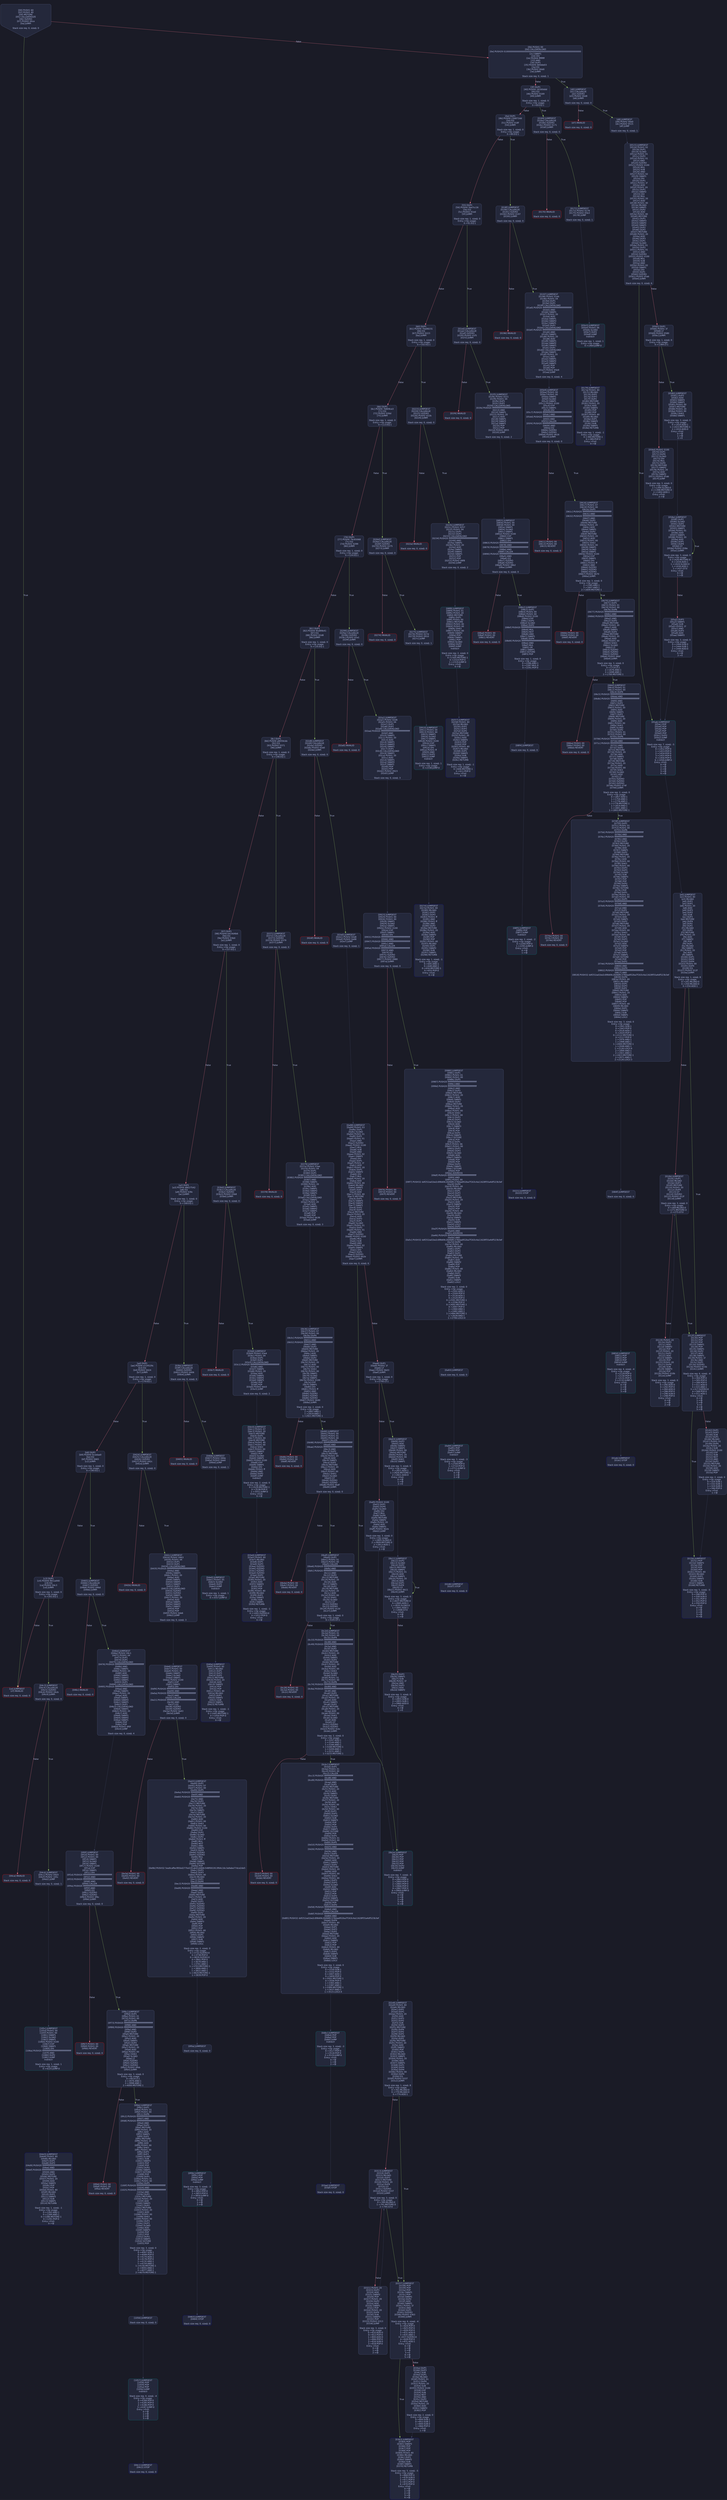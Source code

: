 digraph G {
    node [shape=box, style="filled, rounded", color="#565f89", fontcolor="#c0caf5", fontname="Helvetica", fillcolor="#24283b"];
    edge [color="#414868", fontcolor="#c0caf5", fontname="Helvetica"];
    bgcolor="#1a1b26";
    0 [ label = "[00] PUSH1 60
[02] PUSH1 40
[04] MSTORE
[05] CALLDATASIZE
[06] ISZERO
[07] PUSH2 00ce
[0a] JUMPI

Stack size req: 0, sizeΔ: 0
" shape = invhouse]
    1 [ label = "[0b] PUSH1 00
[0d] CALLDATALOAD
[0e] PUSH29 0100000000000000000000000000000000000000000000000000000000
[2c] SWAP1
[2d] DIV
[2e] PUSH4 ffffffff
[33] AND
[34] DUP1
[35] PUSH4 06fdde03
[3a] EQ
[3b] PUSH2 00d0
[3e] JUMPI

Stack size req: 0, sizeΔ: 1
"]
    2 [ label = "[3f] DUP1
[40] PUSH4 18160ddd
[45] EQ
[46] PUSH2 0169
[49] JUMPI

Stack size req: 1, sizeΔ: 0
Entry->Op usage:
	0->69:EQ:1
"]
    3 [ label = "[4a] DUP1
[4b] PUSH4 23b872dd
[50] EQ
[51] PUSH2 018f
[54] JUMPI

Stack size req: 1, sizeΔ: 0
Entry->Op usage:
	0->80:EQ:1
"]
    4 [ label = "[55] DUP1
[56] PUSH4 5be7cc16
[5b] EQ
[5c] PUSH2 01ed
[5f] JUMPI

Stack size req: 1, sizeΔ: 0
Entry->Op usage:
	0->91:EQ:1
"]
    5 [ label = "[60] DUP1
[61] PUSH4 70a08231
[66] EQ
[67] PUSH2 0223
[6a] JUMPI

Stack size req: 1, sizeΔ: 0
Entry->Op usage:
	0->102:EQ:1
"]
    6 [ label = "[6b] DUP1
[6c] PUSH4 76809ce3
[71] EQ
[72] PUSH2 026d
[75] JUMPI

Stack size req: 1, sizeΔ: 0
Entry->Op usage:
	0->113:EQ:1
"]
    7 [ label = "[76] DUP1
[77] PUSH4 79c65068
[7c] EQ
[7d] PUSH2 0299
[80] JUMPI

Stack size req: 1, sizeΔ: 0
Entry->Op usage:
	0->124:EQ:1
"]
    8 [ label = "[81] DUP1
[82] PUSH4 95d89b41
[87] EQ
[88] PUSH2 02d8
[8b] JUMPI

Stack size req: 1, sizeΔ: 0
Entry->Op usage:
	0->135:EQ:1
"]
    9 [ label = "[8c] DUP1
[8d] PUSH4 a9059cbb
[92] EQ
[93] PUSH2 0371
[96] JUMPI

Stack size req: 1, sizeΔ: 0
Entry->Op usage:
	0->146:EQ:1
"]
    10 [ label = "[97] DUP1
[98] PUSH4 b414d4b6
[9d] EQ
[9e] PUSH2 03b0
[a1] JUMPI

Stack size req: 1, sizeΔ: 0
Entry->Op usage:
	0->157:EQ:1
"]
    11 [ label = "[a2] DUP1
[a3] PUSH4 d8627542
[a8] EQ
[a9] PUSH2 03fe
[ac] JUMPI

Stack size req: 1, sizeΔ: 0
Entry->Op usage:
	0->168:EQ:1
"]
    12 [ label = "[ad] DUP1
[ae] PUSH4 e724529c
[b3] EQ
[b4] PUSH2 0424
[b7] JUMPI

Stack size req: 1, sizeΔ: 0
Entry->Op usage:
	0->179:EQ:1
"]
    13 [ label = "[b8] DUP1
[b9] PUSH4 f2cedaa0
[be] EQ
[bf] PUSH2 0465
[c2] JUMPI

Stack size req: 1, sizeΔ: 0
Entry->Op usage:
	0->190:EQ:1
"]
    14 [ label = "[c3] DUP1
[c4] PUSH4 f851a440
[c9] EQ
[ca] PUSH2 04c3
[cd] JUMPI

Stack size req: 1, sizeΔ: 0
Entry->Op usage:
	0->201:EQ:1
"]
    15 [ label = "[ce] JUMPDEST
[cf] INVALID

Stack size req: 0, sizeΔ: 0
" color = "red"]
    16 [ label = "[d0] JUMPDEST
[d1] CALLVALUE
[d2] ISZERO
[d3] PUSH2 00d8
[d6] JUMPI

Stack size req: 0, sizeΔ: 0
"]
    17 [ label = "[d7] INVALID

Stack size req: 0, sizeΔ: 0
" color = "red"]
    18 [ label = "[d8] JUMPDEST
[d9] PUSH2 00e0
[dc] PUSH2 0515
[df] JUMP

Stack size req: 0, sizeΔ: 1
"]
    19 [ label = "[e0] JUMPDEST
[e1] PUSH1 40
[e3] MLOAD
[e4] DUP1
[e5] DUP1
[e6] PUSH1 20
[e8] ADD
[e9] DUP3
[ea] DUP2
[eb] SUB
[ec] DUP3
[ed] MSTORE
[ee] DUP4
[ef] DUP2
[f0] DUP2
[f1] MLOAD
[f2] DUP2
[f3] MSTORE
[f4] PUSH1 20
[f6] ADD
[f7] SWAP2
[f8] POP
[f9] DUP1
[fa] MLOAD
[fb] SWAP1
[fc] PUSH1 20
[fe] ADD
[ff] SWAP1
[0100] DUP1
[0101] DUP4
[0102] DUP4
[0103] PUSH1 00
[0105] DUP4
[0106] EQ
[0107] PUSH2 012f
[010a] JUMPI

Stack size req: 1, sizeΔ: 8
Entry->Op usage:
	0->241:MLOAD:0
	0->250:MLOAD:0
	0->254:ADD:1
"]
    20 [ label = "[010b] JUMPDEST
[010c] DUP1
[010d] MLOAD
[010e] DUP3
[010f] MSTORE
[0110] PUSH1 20
[0112] DUP4
[0113] GT
[0114] ISZERO
[0115] PUSH2 012f
[0118] JUMPI

Stack size req: 3, sizeΔ: 0
Entry->Op usage:
	0->269:MLOAD:0
	1->271:MSTORE:0
	2->275:GT:0
"]
    21 [ label = "[0119] PUSH1 20
[011b] DUP3
[011c] ADD
[011d] SWAP2
[011e] POP
[011f] PUSH1 20
[0121] DUP2
[0122] ADD
[0123] SWAP1
[0124] POP
[0125] PUSH1 20
[0127] DUP4
[0128] SUB
[0129] SWAP3
[012a] POP
[012b] PUSH2 010b
[012e] JUMP

Stack size req: 3, sizeΔ: 0
Entry->Op usage:
	0->290:ADD:0
	0->292:POP:0
	1->284:ADD:0
	1->286:POP:0
	2->296:SUB:0
	2->298:POP:0
Entry->Exit:
	0->😵
	1->😵
	2->😵
"]
    22 [ label = "[012f] JUMPDEST
[0130] POP
[0131] POP
[0132] POP
[0133] SWAP1
[0134] POP
[0135] SWAP1
[0136] DUP2
[0137] ADD
[0138] SWAP1
[0139] PUSH1 1f
[013b] AND
[013c] DUP1
[013d] ISZERO
[013e] PUSH2 015b
[0141] JUMPI

Stack size req: 6, sizeΔ: -4
Entry->Op usage:
	0->304:POP:0
	1->305:POP:0
	2->306:POP:0
	3->311:ADD:0
	3->315:AND:1
	3->317:ISZERO:0
	4->308:POP:0
	5->311:ADD:1
Entry->Exit:
	0->😵
	1->😵
	2->😵
	3->0
	4->😵
	5->😵
"]
    23 [ label = "[0142] DUP1
[0143] DUP3
[0144] SUB
[0145] DUP1
[0146] MLOAD
[0147] PUSH1 01
[0149] DUP4
[014a] PUSH1 20
[014c] SUB
[014d] PUSH2 0100
[0150] EXP
[0151] SUB
[0152] NOT
[0153] AND
[0154] DUP2
[0155] MSTORE
[0156] PUSH1 20
[0158] ADD
[0159] SWAP2
[015a] POP

Stack size req: 2, sizeΔ: 0
Entry->Op usage:
	0->324:SUB:1
	0->332:SUB:1
	1->324:SUB:0
	1->346:POP:0
Entry->Exit:
	1->😵
"]
    24 [ label = "[015b] JUMPDEST
[015c] POP
[015d] SWAP3
[015e] POP
[015f] POP
[0160] POP
[0161] PUSH1 40
[0163] MLOAD
[0164] DUP1
[0165] SWAP2
[0166] SUB
[0167] SWAP1
[0168] RETURN

Stack size req: 5, sizeΔ: -5
Entry->Op usage:
	0->348:POP:0
	1->358:SUB:0
	2->351:POP:0
	3->352:POP:0
	4->350:POP:0
Entry->Exit:
	0->😵
	1->😵
	2->😵
	3->😵
	4->😵
" color = "darkblue"]
    25 [ label = "[0169] JUMPDEST
[016a] CALLVALUE
[016b] ISZERO
[016c] PUSH2 0171
[016f] JUMPI

Stack size req: 0, sizeΔ: 0
"]
    26 [ label = "[0170] INVALID

Stack size req: 0, sizeΔ: 0
" color = "red"]
    27 [ label = "[0171] JUMPDEST
[0172] PUSH2 0179
[0175] PUSH2 05b3
[0178] JUMP

Stack size req: 0, sizeΔ: 1
"]
    28 [ label = "[0179] JUMPDEST
[017a] PUSH1 40
[017c] MLOAD
[017d] DUP1
[017e] DUP3
[017f] DUP2
[0180] MSTORE
[0181] PUSH1 20
[0183] ADD
[0184] SWAP2
[0185] POP
[0186] POP
[0187] PUSH1 40
[0189] MLOAD
[018a] DUP1
[018b] SWAP2
[018c] SUB
[018d] SWAP1
[018e] RETURN

Stack size req: 1, sizeΔ: -1
Entry->Op usage:
	0->384:MSTORE:1
	0->389:POP:0
Entry->Exit:
	0->😵
" color = "darkblue"]
    29 [ label = "[018f] JUMPDEST
[0190] CALLVALUE
[0191] ISZERO
[0192] PUSH2 0197
[0195] JUMPI

Stack size req: 0, sizeΔ: 0
"]
    30 [ label = "[0196] INVALID

Stack size req: 0, sizeΔ: 0
" color = "red"]
    31 [ label = "[0197] JUMPDEST
[0198] PUSH2 01eb
[019b] PUSH1 04
[019d] DUP1
[019e] DUP1
[019f] CALLDATALOAD
[01a0] PUSH20 ffffffffffffffffffffffffffffffffffffffff
[01b5] AND
[01b6] SWAP1
[01b7] PUSH1 20
[01b9] ADD
[01ba] SWAP1
[01bb] SWAP2
[01bc] SWAP1
[01bd] DUP1
[01be] CALLDATALOAD
[01bf] PUSH20 ffffffffffffffffffffffffffffffffffffffff
[01d4] AND
[01d5] SWAP1
[01d6] PUSH1 20
[01d8] ADD
[01d9] SWAP1
[01da] SWAP2
[01db] SWAP1
[01dc] DUP1
[01dd] CALLDATALOAD
[01de] SWAP1
[01df] PUSH1 20
[01e1] ADD
[01e2] SWAP1
[01e3] SWAP2
[01e4] SWAP1
[01e5] POP
[01e6] POP
[01e7] PUSH2 05b9
[01ea] JUMP

Stack size req: 0, sizeΔ: 4
"]
    32 [ label = "[01eb] JUMPDEST
[01ec] STOP

Stack size req: 0, sizeΔ: 0
" color = "darkblue"]
    33 [ label = "[01ed] JUMPDEST
[01ee] CALLVALUE
[01ef] ISZERO
[01f0] PUSH2 01f5
[01f3] JUMPI

Stack size req: 0, sizeΔ: 0
"]
    34 [ label = "[01f4] INVALID

Stack size req: 0, sizeΔ: 0
" color = "red"]
    35 [ label = "[01f5] JUMPDEST
[01f6] PUSH2 0221
[01f9] PUSH1 04
[01fb] DUP1
[01fc] DUP1
[01fd] CALLDATALOAD
[01fe] PUSH20 ffffffffffffffffffffffffffffffffffffffff
[0213] AND
[0214] SWAP1
[0215] PUSH1 20
[0217] ADD
[0218] SWAP1
[0219] SWAP2
[021a] SWAP1
[021b] POP
[021c] POP
[021d] PUSH2 0855
[0220] JUMP

Stack size req: 0, sizeΔ: 2
"]
    36 [ label = "[0221] JUMPDEST
[0222] STOP

Stack size req: 0, sizeΔ: 0
" color = "darkblue"]
    37 [ label = "[0223] JUMPDEST
[0224] CALLVALUE
[0225] ISZERO
[0226] PUSH2 022b
[0229] JUMPI

Stack size req: 0, sizeΔ: 0
"]
    38 [ label = "[022a] INVALID

Stack size req: 0, sizeΔ: 0
" color = "red"]
    39 [ label = "[022b] JUMPDEST
[022c] PUSH2 0257
[022f] PUSH1 04
[0231] DUP1
[0232] DUP1
[0233] CALLDATALOAD
[0234] PUSH20 ffffffffffffffffffffffffffffffffffffffff
[0249] AND
[024a] SWAP1
[024b] PUSH1 20
[024d] ADD
[024e] SWAP1
[024f] SWAP2
[0250] SWAP1
[0251] POP
[0252] POP
[0253] PUSH2 08f8
[0256] JUMP

Stack size req: 0, sizeΔ: 2
"]
    40 [ label = "[0257] JUMPDEST
[0258] PUSH1 40
[025a] MLOAD
[025b] DUP1
[025c] DUP3
[025d] DUP2
[025e] MSTORE
[025f] PUSH1 20
[0261] ADD
[0262] SWAP2
[0263] POP
[0264] POP
[0265] PUSH1 40
[0267] MLOAD
[0268] DUP1
[0269] SWAP2
[026a] SUB
[026b] SWAP1
[026c] RETURN

Stack size req: 1, sizeΔ: -1
Entry->Op usage:
	0->606:MSTORE:1
	0->611:POP:0
Entry->Exit:
	0->😵
" color = "darkblue"]
    41 [ label = "[026d] JUMPDEST
[026e] CALLVALUE
[026f] ISZERO
[0270] PUSH2 0275
[0273] JUMPI

Stack size req: 0, sizeΔ: 0
"]
    42 [ label = "[0274] INVALID

Stack size req: 0, sizeΔ: 0
" color = "red"]
    43 [ label = "[0275] JUMPDEST
[0276] PUSH2 027d
[0279] PUSH2 0910
[027c] JUMP

Stack size req: 0, sizeΔ: 1
"]
    44 [ label = "[027d] JUMPDEST
[027e] PUSH1 40
[0280] MLOAD
[0281] DUP1
[0282] DUP3
[0283] PUSH1 ff
[0285] AND
[0286] PUSH1 ff
[0288] AND
[0289] DUP2
[028a] MSTORE
[028b] PUSH1 20
[028d] ADD
[028e] SWAP2
[028f] POP
[0290] POP
[0291] PUSH1 40
[0293] MLOAD
[0294] DUP1
[0295] SWAP2
[0296] SUB
[0297] SWAP1
[0298] RETURN

Stack size req: 1, sizeΔ: -1
Entry->Op usage:
	0->645:AND:1
	0->648:AND:1
	0->650:MSTORE:1
	0->655:POP:0
Entry->Exit:
	0->😵
" color = "darkblue"]
    45 [ label = "[0299] JUMPDEST
[029a] CALLVALUE
[029b] ISZERO
[029c] PUSH2 02a1
[029f] JUMPI

Stack size req: 0, sizeΔ: 0
"]
    46 [ label = "[02a0] INVALID

Stack size req: 0, sizeΔ: 0
" color = "red"]
    47 [ label = "[02a1] JUMPDEST
[02a2] PUSH2 02d6
[02a5] PUSH1 04
[02a7] DUP1
[02a8] DUP1
[02a9] CALLDATALOAD
[02aa] PUSH20 ffffffffffffffffffffffffffffffffffffffff
[02bf] AND
[02c0] SWAP1
[02c1] PUSH1 20
[02c3] ADD
[02c4] SWAP1
[02c5] SWAP2
[02c6] SWAP1
[02c7] DUP1
[02c8] CALLDATALOAD
[02c9] SWAP1
[02ca] PUSH1 20
[02cc] ADD
[02cd] SWAP1
[02ce] SWAP2
[02cf] SWAP1
[02d0] POP
[02d1] POP
[02d2] PUSH2 0923
[02d5] JUMP

Stack size req: 0, sizeΔ: 3
"]
    48 [ label = "[02d6] JUMPDEST
[02d7] STOP

Stack size req: 0, sizeΔ: 0
" color = "darkblue"]
    49 [ label = "[02d8] JUMPDEST
[02d9] CALLVALUE
[02da] ISZERO
[02db] PUSH2 02e0
[02de] JUMPI

Stack size req: 0, sizeΔ: 0
"]
    50 [ label = "[02df] INVALID

Stack size req: 0, sizeΔ: 0
" color = "red"]
    51 [ label = "[02e0] JUMPDEST
[02e1] PUSH2 02e8
[02e4] PUSH2 0a98
[02e7] JUMP

Stack size req: 0, sizeΔ: 1
"]
    52 [ label = "[02e8] JUMPDEST
[02e9] PUSH1 40
[02eb] MLOAD
[02ec] DUP1
[02ed] DUP1
[02ee] PUSH1 20
[02f0] ADD
[02f1] DUP3
[02f2] DUP2
[02f3] SUB
[02f4] DUP3
[02f5] MSTORE
[02f6] DUP4
[02f7] DUP2
[02f8] DUP2
[02f9] MLOAD
[02fa] DUP2
[02fb] MSTORE
[02fc] PUSH1 20
[02fe] ADD
[02ff] SWAP2
[0300] POP
[0301] DUP1
[0302] MLOAD
[0303] SWAP1
[0304] PUSH1 20
[0306] ADD
[0307] SWAP1
[0308] DUP1
[0309] DUP4
[030a] DUP4
[030b] PUSH1 00
[030d] DUP4
[030e] EQ
[030f] PUSH2 0337
[0312] JUMPI

Stack size req: 1, sizeΔ: 8
Entry->Op usage:
	0->761:MLOAD:0
	0->770:MLOAD:0
	0->774:ADD:1
"]
    53 [ label = "[0313] JUMPDEST
[0314] DUP1
[0315] MLOAD
[0316] DUP3
[0317] MSTORE
[0318] PUSH1 20
[031a] DUP4
[031b] GT
[031c] ISZERO
[031d] PUSH2 0337
[0320] JUMPI

Stack size req: 3, sizeΔ: 0
Entry->Op usage:
	0->789:MLOAD:0
	1->791:MSTORE:0
	2->795:GT:0
"]
    54 [ label = "[0321] PUSH1 20
[0323] DUP3
[0324] ADD
[0325] SWAP2
[0326] POP
[0327] PUSH1 20
[0329] DUP2
[032a] ADD
[032b] SWAP1
[032c] POP
[032d] PUSH1 20
[032f] DUP4
[0330] SUB
[0331] SWAP3
[0332] POP
[0333] PUSH2 0313
[0336] JUMP

Stack size req: 3, sizeΔ: 0
Entry->Op usage:
	0->810:ADD:0
	0->812:POP:0
	1->804:ADD:0
	1->806:POP:0
	2->816:SUB:0
	2->818:POP:0
Entry->Exit:
	0->😵
	1->😵
	2->😵
"]
    55 [ label = "[0337] JUMPDEST
[0338] POP
[0339] POP
[033a] POP
[033b] SWAP1
[033c] POP
[033d] SWAP1
[033e] DUP2
[033f] ADD
[0340] SWAP1
[0341] PUSH1 1f
[0343] AND
[0344] DUP1
[0345] ISZERO
[0346] PUSH2 0363
[0349] JUMPI

Stack size req: 6, sizeΔ: -4
Entry->Op usage:
	0->824:POP:0
	1->825:POP:0
	2->826:POP:0
	3->831:ADD:0
	3->835:AND:1
	3->837:ISZERO:0
	4->828:POP:0
	5->831:ADD:1
Entry->Exit:
	0->😵
	1->😵
	2->😵
	3->0
	4->😵
	5->😵
"]
    56 [ label = "[034a] DUP1
[034b] DUP3
[034c] SUB
[034d] DUP1
[034e] MLOAD
[034f] PUSH1 01
[0351] DUP4
[0352] PUSH1 20
[0354] SUB
[0355] PUSH2 0100
[0358] EXP
[0359] SUB
[035a] NOT
[035b] AND
[035c] DUP2
[035d] MSTORE
[035e] PUSH1 20
[0360] ADD
[0361] SWAP2
[0362] POP

Stack size req: 2, sizeΔ: 0
Entry->Op usage:
	0->844:SUB:1
	0->852:SUB:1
	1->844:SUB:0
	1->866:POP:0
Entry->Exit:
	1->😵
"]
    57 [ label = "[0363] JUMPDEST
[0364] POP
[0365] SWAP3
[0366] POP
[0367] POP
[0368] POP
[0369] PUSH1 40
[036b] MLOAD
[036c] DUP1
[036d] SWAP2
[036e] SUB
[036f] SWAP1
[0370] RETURN

Stack size req: 5, sizeΔ: -5
Entry->Op usage:
	0->868:POP:0
	1->878:SUB:0
	2->871:POP:0
	3->872:POP:0
	4->870:POP:0
Entry->Exit:
	0->😵
	1->😵
	2->😵
	3->😵
	4->😵
" color = "darkblue"]
    58 [ label = "[0371] JUMPDEST
[0372] CALLVALUE
[0373] ISZERO
[0374] PUSH2 0379
[0377] JUMPI

Stack size req: 0, sizeΔ: 0
"]
    59 [ label = "[0378] INVALID

Stack size req: 0, sizeΔ: 0
" color = "red"]
    60 [ label = "[0379] JUMPDEST
[037a] PUSH2 03ae
[037d] PUSH1 04
[037f] DUP1
[0380] DUP1
[0381] CALLDATALOAD
[0382] PUSH20 ffffffffffffffffffffffffffffffffffffffff
[0397] AND
[0398] SWAP1
[0399] PUSH1 20
[039b] ADD
[039c] SWAP1
[039d] SWAP2
[039e] SWAP1
[039f] DUP1
[03a0] CALLDATALOAD
[03a1] SWAP1
[03a2] PUSH1 20
[03a4] ADD
[03a5] SWAP1
[03a6] SWAP2
[03a7] SWAP1
[03a8] POP
[03a9] POP
[03aa] PUSH2 0b36
[03ad] JUMP

Stack size req: 0, sizeΔ: 3
"]
    61 [ label = "[03ae] JUMPDEST
[03af] STOP

Stack size req: 0, sizeΔ: 0
" color = "darkblue"]
    62 [ label = "[03b0] JUMPDEST
[03b1] CALLVALUE
[03b2] ISZERO
[03b3] PUSH2 03b8
[03b6] JUMPI

Stack size req: 0, sizeΔ: 0
"]
    63 [ label = "[03b7] INVALID

Stack size req: 0, sizeΔ: 0
" color = "red"]
    64 [ label = "[03b8] JUMPDEST
[03b9] PUSH2 03e4
[03bc] PUSH1 04
[03be] DUP1
[03bf] DUP1
[03c0] CALLDATALOAD
[03c1] PUSH20 ffffffffffffffffffffffffffffffffffffffff
[03d6] AND
[03d7] SWAP1
[03d8] PUSH1 20
[03da] ADD
[03db] SWAP1
[03dc] SWAP2
[03dd] SWAP1
[03de] POP
[03df] POP
[03e0] PUSH2 0dc0
[03e3] JUMP

Stack size req: 0, sizeΔ: 2
"]
    65 [ label = "[03e4] JUMPDEST
[03e5] PUSH1 40
[03e7] MLOAD
[03e8] DUP1
[03e9] DUP3
[03ea] ISZERO
[03eb] ISZERO
[03ec] ISZERO
[03ed] ISZERO
[03ee] DUP2
[03ef] MSTORE
[03f0] PUSH1 20
[03f2] ADD
[03f3] SWAP2
[03f4] POP
[03f5] POP
[03f6] PUSH1 40
[03f8] MLOAD
[03f9] DUP1
[03fa] SWAP2
[03fb] SUB
[03fc] SWAP1
[03fd] RETURN

Stack size req: 1, sizeΔ: -1
Entry->Op usage:
	0->1002:ISZERO:0
	0->1012:POP:0
Entry->Exit:
	0->😵
" color = "darkblue"]
    66 [ label = "[03fe] JUMPDEST
[03ff] CALLVALUE
[0400] ISZERO
[0401] PUSH2 0406
[0404] JUMPI

Stack size req: 0, sizeΔ: 0
"]
    67 [ label = "[0405] INVALID

Stack size req: 0, sizeΔ: 0
" color = "red"]
    68 [ label = "[0406] JUMPDEST
[0407] PUSH2 040e
[040a] PUSH2 0de0
[040d] JUMP

Stack size req: 0, sizeΔ: 1
"]
    69 [ label = "[040e] JUMPDEST
[040f] PUSH1 40
[0411] MLOAD
[0412] DUP1
[0413] DUP3
[0414] DUP2
[0415] MSTORE
[0416] PUSH1 20
[0418] ADD
[0419] SWAP2
[041a] POP
[041b] POP
[041c] PUSH1 40
[041e] MLOAD
[041f] DUP1
[0420] SWAP2
[0421] SUB
[0422] SWAP1
[0423] RETURN

Stack size req: 1, sizeΔ: -1
Entry->Op usage:
	0->1045:MSTORE:1
	0->1050:POP:0
Entry->Exit:
	0->😵
" color = "darkblue"]
    70 [ label = "[0424] JUMPDEST
[0425] CALLVALUE
[0426] ISZERO
[0427] PUSH2 042c
[042a] JUMPI

Stack size req: 0, sizeΔ: 0
"]
    71 [ label = "[042b] INVALID

Stack size req: 0, sizeΔ: 0
" color = "red"]
    72 [ label = "[042c] JUMPDEST
[042d] PUSH2 0463
[0430] PUSH1 04
[0432] DUP1
[0433] DUP1
[0434] CALLDATALOAD
[0435] PUSH20 ffffffffffffffffffffffffffffffffffffffff
[044a] AND
[044b] SWAP1
[044c] PUSH1 20
[044e] ADD
[044f] SWAP1
[0450] SWAP2
[0451] SWAP1
[0452] DUP1
[0453] CALLDATALOAD
[0454] ISZERO
[0455] ISZERO
[0456] SWAP1
[0457] PUSH1 20
[0459] ADD
[045a] SWAP1
[045b] SWAP2
[045c] SWAP1
[045d] POP
[045e] POP
[045f] PUSH2 0de6
[0462] JUMP

Stack size req: 0, sizeΔ: 3
"]
    73 [ label = "[0463] JUMPDEST
[0464] STOP

Stack size req: 0, sizeΔ: 0
" color = "darkblue"]
    74 [ label = "[0465] JUMPDEST
[0466] CALLVALUE
[0467] ISZERO
[0468] PUSH2 046d
[046b] JUMPI

Stack size req: 0, sizeΔ: 0
"]
    75 [ label = "[046c] INVALID

Stack size req: 0, sizeΔ: 0
" color = "red"]
    76 [ label = "[046d] JUMPDEST
[046e] PUSH2 04c1
[0471] PUSH1 04
[0473] DUP1
[0474] DUP1
[0475] CALLDATALOAD
[0476] PUSH20 ffffffffffffffffffffffffffffffffffffffff
[048b] AND
[048c] SWAP1
[048d] PUSH1 20
[048f] ADD
[0490] SWAP1
[0491] SWAP2
[0492] SWAP1
[0493] DUP1
[0494] CALLDATALOAD
[0495] PUSH20 ffffffffffffffffffffffffffffffffffffffff
[04aa] AND
[04ab] SWAP1
[04ac] PUSH1 20
[04ae] ADD
[04af] SWAP1
[04b0] SWAP2
[04b1] SWAP1
[04b2] DUP1
[04b3] CALLDATALOAD
[04b4] SWAP1
[04b5] PUSH1 20
[04b7] ADD
[04b8] SWAP1
[04b9] SWAP2
[04ba] SWAP1
[04bb] POP
[04bc] POP
[04bd] PUSH2 0f0f
[04c0] JUMP

Stack size req: 0, sizeΔ: 4
"]
    77 [ label = "[04c1] JUMPDEST
[04c2] STOP

Stack size req: 0, sizeΔ: 0
" color = "darkblue"]
    78 [ label = "[04c3] JUMPDEST
[04c4] CALLVALUE
[04c5] ISZERO
[04c6] PUSH2 04cb
[04c9] JUMPI

Stack size req: 0, sizeΔ: 0
"]
    79 [ label = "[04ca] INVALID

Stack size req: 0, sizeΔ: 0
" color = "red"]
    80 [ label = "[04cb] JUMPDEST
[04cc] PUSH2 04d3
[04cf] PUSH2 105c
[04d2] JUMP

Stack size req: 0, sizeΔ: 1
"]
    81 [ label = "[04d3] JUMPDEST
[04d4] PUSH1 40
[04d6] MLOAD
[04d7] DUP1
[04d8] DUP3
[04d9] PUSH20 ffffffffffffffffffffffffffffffffffffffff
[04ee] AND
[04ef] PUSH20 ffffffffffffffffffffffffffffffffffffffff
[0504] AND
[0505] DUP2
[0506] MSTORE
[0507] PUSH1 20
[0509] ADD
[050a] SWAP2
[050b] POP
[050c] POP
[050d] PUSH1 40
[050f] MLOAD
[0510] DUP1
[0511] SWAP2
[0512] SUB
[0513] SWAP1
[0514] RETURN

Stack size req: 1, sizeΔ: -1
Entry->Op usage:
	0->1262:AND:1
	0->1284:AND:1
	0->1286:MSTORE:1
	0->1291:POP:0
Entry->Exit:
	0->😵
" color = "darkblue"]
    82 [ label = "[0515] JUMPDEST
[0516] PUSH1 02
[0518] DUP1
[0519] SLOAD
[051a] PUSH1 01
[051c] DUP2
[051d] PUSH1 01
[051f] AND
[0520] ISZERO
[0521] PUSH2 0100
[0524] MUL
[0525] SUB
[0526] AND
[0527] PUSH1 02
[0529] SWAP1
[052a] DIV
[052b] DUP1
[052c] PUSH1 1f
[052e] ADD
[052f] PUSH1 20
[0531] DUP1
[0532] SWAP2
[0533] DIV
[0534] MUL
[0535] PUSH1 20
[0537] ADD
[0538] PUSH1 40
[053a] MLOAD
[053b] SWAP1
[053c] DUP2
[053d] ADD
[053e] PUSH1 40
[0540] MSTORE
[0541] DUP1
[0542] SWAP3
[0543] SWAP2
[0544] SWAP1
[0545] DUP2
[0546] DUP2
[0547] MSTORE
[0548] PUSH1 20
[054a] ADD
[054b] DUP3
[054c] DUP1
[054d] SLOAD
[054e] PUSH1 01
[0550] DUP2
[0551] PUSH1 01
[0553] AND
[0554] ISZERO
[0555] PUSH2 0100
[0558] MUL
[0559] SUB
[055a] AND
[055b] PUSH1 02
[055d] SWAP1
[055e] DIV
[055f] DUP1
[0560] ISZERO
[0561] PUSH2 05ab
[0564] JUMPI

Stack size req: 0, sizeΔ: 6
"]
    83 [ label = "[0565] DUP1
[0566] PUSH1 1f
[0568] LT
[0569] PUSH2 0580
[056c] JUMPI

Stack size req: 1, sizeΔ: 0
Entry->Op usage:
	0->1384:LT:1
"]
    84 [ label = "[056d] PUSH2 0100
[0570] DUP1
[0571] DUP4
[0572] SLOAD
[0573] DIV
[0574] MUL
[0575] DUP4
[0576] MSTORE
[0577] SWAP2
[0578] PUSH1 20
[057a] ADD
[057b] SWAP2
[057c] PUSH2 05ab
[057f] JUMP

Stack size req: 3, sizeΔ: 0
Entry->Op usage:
	1->1394:SLOAD:0
	2->1398:MSTORE:0
	2->1402:ADD:1
Entry->Exit:
	2->😵
"]
    85 [ label = "[0580] JUMPDEST
[0581] DUP3
[0582] ADD
[0583] SWAP2
[0584] SWAP1
[0585] PUSH1 00
[0587] MSTORE
[0588] PUSH1 20
[058a] PUSH1 00
[058c] SHA3
[058d] SWAP1

Stack size req: 3, sizeΔ: 0
Entry->Op usage:
	0->1410:ADD:1
	1->1415:MSTORE:1
	2->1410:ADD:0
Entry->Exit:
	0->😵
	1->😵
	2->0
"]
    86 [ label = "[058e] JUMPDEST
[058f] DUP2
[0590] SLOAD
[0591] DUP2
[0592] MSTORE
[0593] SWAP1
[0594] PUSH1 01
[0596] ADD
[0597] SWAP1
[0598] PUSH1 20
[059a] ADD
[059b] DUP1
[059c] DUP4
[059d] GT
[059e] PUSH2 058e
[05a1] JUMPI

Stack size req: 3, sizeΔ: 0
Entry->Op usage:
	0->1426:MSTORE:0
	0->1434:ADD:1
	1->1424:SLOAD:0
	1->1430:ADD:1
	2->1437:GT:0
Entry->Exit:
	0->😵
	1->😵
"]
    87 [ label = "[05a2] DUP3
[05a3] SWAP1
[05a4] SUB
[05a5] PUSH1 1f
[05a7] AND
[05a8] DUP3
[05a9] ADD
[05aa] SWAP2

Stack size req: 3, sizeΔ: 0
Entry->Op usage:
	0->1444:SUB:0
	2->1444:SUB:1
	2->1449:ADD:0
Entry->Exit:
	0->😵
	2->0
"]
    88 [ label = "[05ab] JUMPDEST
[05ac] POP
[05ad] POP
[05ae] POP
[05af] POP
[05b0] POP
[05b1] DUP2
[05b2] JUMP
Indirect!

Stack size req: 7, sizeΔ: -5
Entry->Op usage:
	0->1452:POP:0
	1->1453:POP:0
	2->1454:POP:0
	3->1455:POP:0
	4->1456:POP:0
	6->1458:JUMP:0
Entry->Exit:
	0->😵
	1->😵
	2->😵
	3->😵
	4->😵
" color = "teal"]
    89 [ label = "[05b3] JUMPDEST
[05b4] PUSH1 06
[05b6] SLOAD
[05b7] DUP2
[05b8] JUMP
Indirect!

Stack size req: 1, sizeΔ: 1
Entry->Op usage:
	0->1464:JUMP:0
" color = "teal"]
    90 [ label = "[05b9] JUMPDEST
[05ba] PUSH1 00
[05bc] PUSH1 00
[05be] SWAP1
[05bf] SLOAD
[05c0] SWAP1
[05c1] PUSH2 0100
[05c4] EXP
[05c5] SWAP1
[05c6] DIV
[05c7] PUSH20 ffffffffffffffffffffffffffffffffffffffff
[05dc] AND
[05dd] PUSH20 ffffffffffffffffffffffffffffffffffffffff
[05f2] AND
[05f3] CALLER
[05f4] PUSH20 ffffffffffffffffffffffffffffffffffffffff
[0609] AND
[060a] EQ
[060b] ISZERO
[060c] ISZERO
[060d] PUSH2 0616
[0610] JUMPI

Stack size req: 0, sizeΔ: 0
"]
    91 [ label = "[0611] PUSH1 00
[0613] PUSH1 00
[0615] REVERT

Stack size req: 0, sizeΔ: 0
" color = "red"]
    92 [ label = "[0616] JUMPDEST
[0617] PUSH1 07
[0619] PUSH1 00
[061b] DUP5
[061c] PUSH20 ffffffffffffffffffffffffffffffffffffffff
[0631] AND
[0632] PUSH20 ffffffffffffffffffffffffffffffffffffffff
[0647] AND
[0648] DUP2
[0649] MSTORE
[064a] PUSH1 20
[064c] ADD
[064d] SWAP1
[064e] DUP2
[064f] MSTORE
[0650] PUSH1 20
[0652] ADD
[0653] PUSH1 00
[0655] SHA3
[0656] PUSH1 00
[0658] SWAP1
[0659] SLOAD
[065a] SWAP1
[065b] PUSH2 0100
[065e] EXP
[065f] SWAP1
[0660] DIV
[0661] PUSH1 ff
[0663] AND
[0664] ISZERO
[0665] ISZERO
[0666] ISZERO
[0667] PUSH2 0670
[066a] JUMPI

Stack size req: 3, sizeΔ: 0
Entry->Op usage:
	2->1585:AND:1
	2->1607:AND:1
	2->1609:MSTORE:1
"]
    93 [ label = "[066b] PUSH1 00
[066d] PUSH1 00
[066f] REVERT

Stack size req: 0, sizeΔ: 0
" color = "red"]
    94 [ label = "[0670] JUMPDEST
[0671] DUP1
[0672] PUSH1 01
[0674] PUSH1 00
[0676] DUP6
[0677] PUSH20 ffffffffffffffffffffffffffffffffffffffff
[068c] AND
[068d] PUSH20 ffffffffffffffffffffffffffffffffffffffff
[06a2] AND
[06a3] DUP2
[06a4] MSTORE
[06a5] PUSH1 20
[06a7] ADD
[06a8] SWAP1
[06a9] DUP2
[06aa] MSTORE
[06ab] PUSH1 20
[06ad] ADD
[06ae] PUSH1 00
[06b0] SHA3
[06b1] SLOAD
[06b2] LT
[06b3] ISZERO
[06b4] ISZERO
[06b5] ISZERO
[06b6] PUSH2 06bf
[06b9] JUMPI

Stack size req: 3, sizeΔ: 0
Entry->Op usage:
	0->1714:LT:1
	2->1676:AND:1
	2->1698:AND:1
	2->1700:MSTORE:1
"]
    95 [ label = "[06ba] PUSH1 00
[06bc] PUSH1 00
[06be] REVERT

Stack size req: 0, sizeΔ: 0
" color = "red"]
    96 [ label = "[06bf] JUMPDEST
[06c0] PUSH1 01
[06c2] PUSH1 00
[06c4] DUP4
[06c5] PUSH20 ffffffffffffffffffffffffffffffffffffffff
[06da] AND
[06db] PUSH20 ffffffffffffffffffffffffffffffffffffffff
[06f0] AND
[06f1] DUP2
[06f2] MSTORE
[06f3] PUSH1 20
[06f5] ADD
[06f6] SWAP1
[06f7] DUP2
[06f8] MSTORE
[06f9] PUSH1 20
[06fb] ADD
[06fc] PUSH1 00
[06fe] SHA3
[06ff] SLOAD
[0700] DUP2
[0701] PUSH1 01
[0703] PUSH1 00
[0705] DUP6
[0706] PUSH20 ffffffffffffffffffffffffffffffffffffffff
[071b] AND
[071c] PUSH20 ffffffffffffffffffffffffffffffffffffffff
[0731] AND
[0732] DUP2
[0733] MSTORE
[0734] PUSH1 20
[0736] ADD
[0737] SWAP1
[0738] DUP2
[0739] MSTORE
[073a] PUSH1 20
[073c] ADD
[073d] PUSH1 00
[073f] SHA3
[0740] SLOAD
[0741] ADD
[0742] LT
[0743] ISZERO
[0744] ISZERO
[0745] ISZERO
[0746] PUSH2 074f
[0749] JUMPI

Stack size req: 2, sizeΔ: 0
Entry->Op usage:
	0->1857:ADD:1
	1->1754:AND:1
	1->1776:AND:1
	1->1778:MSTORE:1
	1->1819:AND:1
	1->1841:AND:1
	1->1843:MSTORE:1
"]
    97 [ label = "[074a] PUSH1 00
[074c] PUSH1 00
[074e] REVERT

Stack size req: 0, sizeΔ: 0
" color = "red"]
    98 [ label = "[074f] JUMPDEST
[0750] DUP1
[0751] PUSH1 01
[0753] PUSH1 00
[0755] DUP6
[0756] PUSH20 ffffffffffffffffffffffffffffffffffffffff
[076b] AND
[076c] PUSH20 ffffffffffffffffffffffffffffffffffffffff
[0781] AND
[0782] DUP2
[0783] MSTORE
[0784] PUSH1 20
[0786] ADD
[0787] SWAP1
[0788] DUP2
[0789] MSTORE
[078a] PUSH1 20
[078c] ADD
[078d] PUSH1 00
[078f] SHA3
[0790] PUSH1 00
[0792] DUP3
[0793] DUP3
[0794] SLOAD
[0795] SUB
[0796] SWAP3
[0797] POP
[0798] POP
[0799] DUP2
[079a] SWAP1
[079b] SSTORE
[079c] POP
[079d] DUP1
[079e] PUSH1 01
[07a0] PUSH1 00
[07a2] DUP5
[07a3] PUSH20 ffffffffffffffffffffffffffffffffffffffff
[07b8] AND
[07b9] PUSH20 ffffffffffffffffffffffffffffffffffffffff
[07ce] AND
[07cf] DUP2
[07d0] MSTORE
[07d1] PUSH1 20
[07d3] ADD
[07d4] SWAP1
[07d5] DUP2
[07d6] MSTORE
[07d7] PUSH1 20
[07d9] ADD
[07da] PUSH1 00
[07dc] SHA3
[07dd] PUSH1 00
[07df] DUP3
[07e0] DUP3
[07e1] SLOAD
[07e2] ADD
[07e3] SWAP3
[07e4] POP
[07e5] POP
[07e6] DUP2
[07e7] SWAP1
[07e8] SSTORE
[07e9] POP
[07ea] DUP2
[07eb] PUSH20 ffffffffffffffffffffffffffffffffffffffff
[0800] AND
[0801] DUP4
[0802] PUSH20 ffffffffffffffffffffffffffffffffffffffff
[0817] AND
[0818] PUSH32 ddf252ad1be2c89b69c2b068fc378daa952ba7f163c4a11628f55a4df523b3ef
[0839] DUP4
[083a] PUSH1 40
[083c] MLOAD
[083d] DUP1
[083e] DUP3
[083f] DUP2
[0840] MSTORE
[0841] PUSH1 20
[0843] ADD
[0844] SWAP2
[0845] POP
[0846] POP
[0847] PUSH1 40
[0849] MLOAD
[084a] DUP1
[084b] SWAP2
[084c] SUB
[084d] SWAP1
[084e] LOG3

Stack size req: 3, sizeΔ: 0
Entry->Op usage:
	0->1941:SUB:1
	0->1943:POP:0
	0->2018:ADD:1
	0->2020:POP:0
	0->2112:MSTORE:1
	0->2117:POP:0
	1->1976:AND:1
	1->1998:AND:1
	1->2000:MSTORE:1
	1->2048:AND:1
	1->2126:LOG3:4
	2->1899:AND:1
	2->1921:AND:1
	2->1923:MSTORE:1
	2->2071:AND:1
	2->2126:LOG3:3
"]
    99 [ label = "[084f] JUMPDEST

Stack size req: 0, sizeΔ: 0
"]
    100 [ label = "[0850] JUMPDEST
[0851] POP
[0852] POP
[0853] POP
[0854] JUMP
Indirect!

Stack size req: 4, sizeΔ: -4
Entry->Op usage:
	0->2129:POP:0
	1->2130:POP:0
	2->2131:POP:0
	3->2132:JUMP:0
Entry->Exit:
	0->😵
	1->😵
	2->😵
	3->😵
" color = "teal"]
    101 [ label = "[0855] JUMPDEST
[0856] PUSH1 00
[0858] PUSH1 00
[085a] SWAP1
[085b] SLOAD
[085c] SWAP1
[085d] PUSH2 0100
[0860] EXP
[0861] SWAP1
[0862] DIV
[0863] PUSH20 ffffffffffffffffffffffffffffffffffffffff
[0878] AND
[0879] PUSH20 ffffffffffffffffffffffffffffffffffffffff
[088e] AND
[088f] CALLER
[0890] PUSH20 ffffffffffffffffffffffffffffffffffffffff
[08a5] AND
[08a6] EQ
[08a7] ISZERO
[08a8] ISZERO
[08a9] PUSH2 08b2
[08ac] JUMPI

Stack size req: 0, sizeΔ: 0
"]
    102 [ label = "[08ad] PUSH1 00
[08af] PUSH1 00
[08b1] REVERT

Stack size req: 0, sizeΔ: 0
" color = "red"]
    103 [ label = "[08b2] JUMPDEST
[08b3] DUP1
[08b4] PUSH1 00
[08b6] PUSH1 00
[08b8] PUSH2 0100
[08bb] EXP
[08bc] DUP2
[08bd] SLOAD
[08be] DUP2
[08bf] PUSH20 ffffffffffffffffffffffffffffffffffffffff
[08d4] MUL
[08d5] NOT
[08d6] AND
[08d7] SWAP1
[08d8] DUP4
[08d9] PUSH20 ffffffffffffffffffffffffffffffffffffffff
[08ee] AND
[08ef] MUL
[08f0] OR
[08f1] SWAP1
[08f2] SSTORE
[08f3] POP

Stack size req: 1, sizeΔ: 0
Entry->Op usage:
	0->2286:AND:1
	0->2287:MUL:0
	0->2291:POP:0
"]
    104 [ label = "[08f4] JUMPDEST

Stack size req: 0, sizeΔ: 0
"]
    105 [ label = "[08f5] JUMPDEST
[08f6] POP
[08f7] JUMP
Indirect!

Stack size req: 2, sizeΔ: -2
Entry->Op usage:
	0->2294:POP:0
	1->2295:JUMP:0
Entry->Exit:
	0->😵
	1->😵
" color = "teal"]
    106 [ label = "[08f8] JUMPDEST
[08f9] PUSH1 01
[08fb] PUSH1 20
[08fd] MSTORE
[08fe] DUP1
[08ff] PUSH1 00
[0901] MSTORE
[0902] PUSH1 40
[0904] PUSH1 00
[0906] SHA3
[0907] PUSH1 00
[0909] SWAP2
[090a] POP
[090b] SWAP1
[090c] POP
[090d] SLOAD
[090e] DUP2
[090f] JUMP
Indirect!

Stack size req: 2, sizeΔ: 0
Entry->Op usage:
	0->2305:MSTORE:1
	0->2314:POP:0
	1->2319:JUMP:0
Entry->Exit:
	0->😵
" color = "teal"]
    107 [ label = "[0910] JUMPDEST
[0911] PUSH1 04
[0913] PUSH1 00
[0915] SWAP1
[0916] SLOAD
[0917] SWAP1
[0918] PUSH2 0100
[091b] EXP
[091c] SWAP1
[091d] DIV
[091e] PUSH1 ff
[0920] AND
[0921] DUP2
[0922] JUMP
Indirect!

Stack size req: 1, sizeΔ: 1
Entry->Op usage:
	0->2338:JUMP:0
" color = "teal"]
    108 [ label = "[0923] JUMPDEST
[0924] PUSH1 00
[0926] PUSH1 00
[0928] SWAP1
[0929] SLOAD
[092a] SWAP1
[092b] PUSH2 0100
[092e] EXP
[092f] SWAP1
[0930] DIV
[0931] PUSH20 ffffffffffffffffffffffffffffffffffffffff
[0946] AND
[0947] PUSH20 ffffffffffffffffffffffffffffffffffffffff
[095c] AND
[095d] CALLER
[095e] PUSH20 ffffffffffffffffffffffffffffffffffffffff
[0973] AND
[0974] EQ
[0975] ISZERO
[0976] ISZERO
[0977] PUSH2 0980
[097a] JUMPI

Stack size req: 0, sizeΔ: 0
"]
    109 [ label = "[097b] PUSH1 00
[097d] PUSH1 00
[097f] REVERT

Stack size req: 0, sizeΔ: 0
" color = "red"]
    110 [ label = "[0980] JUMPDEST
[0981] DUP1
[0982] PUSH1 01
[0984] PUSH1 00
[0986] DUP5
[0987] PUSH20 ffffffffffffffffffffffffffffffffffffffff
[099c] AND
[099d] PUSH20 ffffffffffffffffffffffffffffffffffffffff
[09b2] AND
[09b3] DUP2
[09b4] MSTORE
[09b5] PUSH1 20
[09b7] ADD
[09b8] SWAP1
[09b9] DUP2
[09ba] MSTORE
[09bb] PUSH1 20
[09bd] ADD
[09be] PUSH1 00
[09c0] SHA3
[09c1] PUSH1 00
[09c3] DUP3
[09c4] DUP3
[09c5] SLOAD
[09c6] ADD
[09c7] SWAP3
[09c8] POP
[09c9] POP
[09ca] DUP2
[09cb] SWAP1
[09cc] SSTORE
[09cd] POP
[09ce] DUP1
[09cf] PUSH1 06
[09d1] PUSH1 00
[09d3] DUP3
[09d4] DUP3
[09d5] SLOAD
[09d6] ADD
[09d7] SWAP3
[09d8] POP
[09d9] POP
[09da] DUP2
[09db] SWAP1
[09dc] SSTORE
[09dd] POP
[09de] ADDRESS
[09df] PUSH20 ffffffffffffffffffffffffffffffffffffffff
[09f4] AND
[09f5] PUSH1 00
[09f7] PUSH32 ddf252ad1be2c89b69c2b068fc378daa952ba7f163c4a11628f55a4df523b3ef
[0a18] DUP4
[0a19] PUSH1 40
[0a1b] MLOAD
[0a1c] DUP1
[0a1d] DUP3
[0a1e] DUP2
[0a1f] MSTORE
[0a20] PUSH1 20
[0a22] ADD
[0a23] SWAP2
[0a24] POP
[0a25] POP
[0a26] PUSH1 40
[0a28] MLOAD
[0a29] DUP1
[0a2a] SWAP2
[0a2b] SUB
[0a2c] SWAP1
[0a2d] LOG3
[0a2e] DUP2
[0a2f] PUSH20 ffffffffffffffffffffffffffffffffffffffff
[0a44] AND
[0a45] ADDRESS
[0a46] PUSH20 ffffffffffffffffffffffffffffffffffffffff
[0a5b] AND
[0a5c] PUSH32 ddf252ad1be2c89b69c2b068fc378daa952ba7f163c4a11628f55a4df523b3ef
[0a7d] DUP4
[0a7e] PUSH1 40
[0a80] MLOAD
[0a81] DUP1
[0a82] DUP3
[0a83] DUP2
[0a84] MSTORE
[0a85] PUSH1 20
[0a87] ADD
[0a88] SWAP2
[0a89] POP
[0a8a] POP
[0a8b] PUSH1 40
[0a8d] MLOAD
[0a8e] DUP1
[0a8f] SWAP2
[0a90] SUB
[0a91] SWAP1
[0a92] LOG3

Stack size req: 2, sizeΔ: 0
Entry->Op usage:
	0->2502:ADD:1
	0->2504:POP:0
	0->2518:ADD:1
	0->2520:POP:0
	0->2591:MSTORE:1
	0->2596:POP:0
	0->2692:MSTORE:1
	0->2697:POP:0
	1->2460:AND:1
	1->2482:AND:1
	1->2484:MSTORE:1
	1->2628:AND:1
	1->2706:LOG3:4
"]
    111 [ label = "[0a93] JUMPDEST

Stack size req: 0, sizeΔ: 0
"]
    112 [ label = "[0a94] JUMPDEST
[0a95] POP
[0a96] POP
[0a97] JUMP
Indirect!

Stack size req: 3, sizeΔ: -3
Entry->Op usage:
	0->2709:POP:0
	1->2710:POP:0
	2->2711:JUMP:0
Entry->Exit:
	0->😵
	1->😵
	2->😵
" color = "teal"]
    113 [ label = "[0a98] JUMPDEST
[0a99] PUSH1 03
[0a9b] DUP1
[0a9c] SLOAD
[0a9d] PUSH1 01
[0a9f] DUP2
[0aa0] PUSH1 01
[0aa2] AND
[0aa3] ISZERO
[0aa4] PUSH2 0100
[0aa7] MUL
[0aa8] SUB
[0aa9] AND
[0aaa] PUSH1 02
[0aac] SWAP1
[0aad] DIV
[0aae] DUP1
[0aaf] PUSH1 1f
[0ab1] ADD
[0ab2] PUSH1 20
[0ab4] DUP1
[0ab5] SWAP2
[0ab6] DIV
[0ab7] MUL
[0ab8] PUSH1 20
[0aba] ADD
[0abb] PUSH1 40
[0abd] MLOAD
[0abe] SWAP1
[0abf] DUP2
[0ac0] ADD
[0ac1] PUSH1 40
[0ac3] MSTORE
[0ac4] DUP1
[0ac5] SWAP3
[0ac6] SWAP2
[0ac7] SWAP1
[0ac8] DUP2
[0ac9] DUP2
[0aca] MSTORE
[0acb] PUSH1 20
[0acd] ADD
[0ace] DUP3
[0acf] DUP1
[0ad0] SLOAD
[0ad1] PUSH1 01
[0ad3] DUP2
[0ad4] PUSH1 01
[0ad6] AND
[0ad7] ISZERO
[0ad8] PUSH2 0100
[0adb] MUL
[0adc] SUB
[0add] AND
[0ade] PUSH1 02
[0ae0] SWAP1
[0ae1] DIV
[0ae2] DUP1
[0ae3] ISZERO
[0ae4] PUSH2 0b2e
[0ae7] JUMPI

Stack size req: 0, sizeΔ: 6
"]
    114 [ label = "[0ae8] DUP1
[0ae9] PUSH1 1f
[0aeb] LT
[0aec] PUSH2 0b03
[0aef] JUMPI

Stack size req: 1, sizeΔ: 0
Entry->Op usage:
	0->2795:LT:1
"]
    115 [ label = "[0af0] PUSH2 0100
[0af3] DUP1
[0af4] DUP4
[0af5] SLOAD
[0af6] DIV
[0af7] MUL
[0af8] DUP4
[0af9] MSTORE
[0afa] SWAP2
[0afb] PUSH1 20
[0afd] ADD
[0afe] SWAP2
[0aff] PUSH2 0b2e
[0b02] JUMP

Stack size req: 3, sizeΔ: 0
Entry->Op usage:
	1->2805:SLOAD:0
	2->2809:MSTORE:0
	2->2813:ADD:1
Entry->Exit:
	2->😵
"]
    116 [ label = "[0b03] JUMPDEST
[0b04] DUP3
[0b05] ADD
[0b06] SWAP2
[0b07] SWAP1
[0b08] PUSH1 00
[0b0a] MSTORE
[0b0b] PUSH1 20
[0b0d] PUSH1 00
[0b0f] SHA3
[0b10] SWAP1

Stack size req: 3, sizeΔ: 0
Entry->Op usage:
	0->2821:ADD:1
	1->2826:MSTORE:1
	2->2821:ADD:0
Entry->Exit:
	0->😵
	1->😵
	2->0
"]
    117 [ label = "[0b11] JUMPDEST
[0b12] DUP2
[0b13] SLOAD
[0b14] DUP2
[0b15] MSTORE
[0b16] SWAP1
[0b17] PUSH1 01
[0b19] ADD
[0b1a] SWAP1
[0b1b] PUSH1 20
[0b1d] ADD
[0b1e] DUP1
[0b1f] DUP4
[0b20] GT
[0b21] PUSH2 0b11
[0b24] JUMPI

Stack size req: 3, sizeΔ: 0
Entry->Op usage:
	0->2837:MSTORE:0
	0->2845:ADD:1
	1->2835:SLOAD:0
	1->2841:ADD:1
	2->2848:GT:0
Entry->Exit:
	0->😵
	1->😵
"]
    118 [ label = "[0b25] DUP3
[0b26] SWAP1
[0b27] SUB
[0b28] PUSH1 1f
[0b2a] AND
[0b2b] DUP3
[0b2c] ADD
[0b2d] SWAP2

Stack size req: 3, sizeΔ: 0
Entry->Op usage:
	0->2855:SUB:0
	2->2855:SUB:1
	2->2860:ADD:0
Entry->Exit:
	0->😵
	2->0
"]
    119 [ label = "[0b2e] JUMPDEST
[0b2f] POP
[0b30] POP
[0b31] POP
[0b32] POP
[0b33] POP
[0b34] DUP2
[0b35] JUMP
Indirect!

Stack size req: 7, sizeΔ: -5
Entry->Op usage:
	0->2863:POP:0
	1->2864:POP:0
	2->2865:POP:0
	3->2866:POP:0
	4->2867:POP:0
	6->2869:JUMP:0
Entry->Exit:
	0->😵
	1->😵
	2->😵
	3->😵
	4->😵
" color = "teal"]
    120 [ label = "[0b36] JUMPDEST
[0b37] PUSH1 07
[0b39] PUSH1 00
[0b3b] DUP4
[0b3c] PUSH20 ffffffffffffffffffffffffffffffffffffffff
[0b51] AND
[0b52] PUSH20 ffffffffffffffffffffffffffffffffffffffff
[0b67] AND
[0b68] DUP2
[0b69] MSTORE
[0b6a] PUSH1 20
[0b6c] ADD
[0b6d] SWAP1
[0b6e] DUP2
[0b6f] MSTORE
[0b70] PUSH1 20
[0b72] ADD
[0b73] PUSH1 00
[0b75] SHA3
[0b76] PUSH1 00
[0b78] SWAP1
[0b79] SLOAD
[0b7a] SWAP1
[0b7b] PUSH2 0100
[0b7e] EXP
[0b7f] SWAP1
[0b80] DIV
[0b81] PUSH1 ff
[0b83] AND
[0b84] ISZERO
[0b85] ISZERO
[0b86] ISZERO
[0b87] PUSH2 0b90
[0b8a] JUMPI

Stack size req: 2, sizeΔ: 0
Entry->Op usage:
	1->2897:AND:1
	1->2919:AND:1
	1->2921:MSTORE:1
"]
    121 [ label = "[0b8b] PUSH1 00
[0b8d] PUSH1 00
[0b8f] REVERT

Stack size req: 0, sizeΔ: 0
" color = "red"]
    122 [ label = "[0b90] JUMPDEST
[0b91] PUSH1 00
[0b93] PUSH1 01
[0b95] PUSH1 00
[0b97] CALLER
[0b98] PUSH20 ffffffffffffffffffffffffffffffffffffffff
[0bad] AND
[0bae] PUSH20 ffffffffffffffffffffffffffffffffffffffff
[0bc3] AND
[0bc4] DUP2
[0bc5] MSTORE
[0bc6] PUSH1 20
[0bc8] ADD
[0bc9] SWAP1
[0bca] DUP2
[0bcb] MSTORE
[0bcc] PUSH1 20
[0bce] ADD
[0bcf] PUSH1 00
[0bd1] SHA3
[0bd2] SLOAD
[0bd3] GT
[0bd4] ISZERO
[0bd5] ISZERO
[0bd6] PUSH2 0bdf
[0bd9] JUMPI

Stack size req: 0, sizeΔ: 0
"]
    123 [ label = "[0bda] PUSH1 00
[0bdc] PUSH1 00
[0bde] REVERT

Stack size req: 0, sizeΔ: 0
" color = "red"]
    124 [ label = "[0bdf] JUMPDEST
[0be0] DUP1
[0be1] PUSH1 01
[0be3] PUSH1 00
[0be5] CALLER
[0be6] PUSH20 ffffffffffffffffffffffffffffffffffffffff
[0bfb] AND
[0bfc] PUSH20 ffffffffffffffffffffffffffffffffffffffff
[0c11] AND
[0c12] DUP2
[0c13] MSTORE
[0c14] PUSH1 20
[0c16] ADD
[0c17] SWAP1
[0c18] DUP2
[0c19] MSTORE
[0c1a] PUSH1 20
[0c1c] ADD
[0c1d] PUSH1 00
[0c1f] SHA3
[0c20] SLOAD
[0c21] GT
[0c22] ISZERO
[0c23] ISZERO
[0c24] PUSH2 0c2d
[0c27] JUMPI

Stack size req: 1, sizeΔ: 0
Entry->Op usage:
	0->3105:GT:1
"]
    125 [ label = "[0c28] PUSH1 00
[0c2a] PUSH1 00
[0c2c] REVERT

Stack size req: 0, sizeΔ: 0
" color = "red"]
    126 [ label = "[0c2d] JUMPDEST
[0c2e] PUSH1 01
[0c30] PUSH1 00
[0c32] DUP4
[0c33] PUSH20 ffffffffffffffffffffffffffffffffffffffff
[0c48] AND
[0c49] PUSH20 ffffffffffffffffffffffffffffffffffffffff
[0c5e] AND
[0c5f] DUP2
[0c60] MSTORE
[0c61] PUSH1 20
[0c63] ADD
[0c64] SWAP1
[0c65] DUP2
[0c66] MSTORE
[0c67] PUSH1 20
[0c69] ADD
[0c6a] PUSH1 00
[0c6c] SHA3
[0c6d] SLOAD
[0c6e] DUP2
[0c6f] PUSH1 01
[0c71] PUSH1 00
[0c73] DUP6
[0c74] PUSH20 ffffffffffffffffffffffffffffffffffffffff
[0c89] AND
[0c8a] PUSH20 ffffffffffffffffffffffffffffffffffffffff
[0c9f] AND
[0ca0] DUP2
[0ca1] MSTORE
[0ca2] PUSH1 20
[0ca4] ADD
[0ca5] SWAP1
[0ca6] DUP2
[0ca7] MSTORE
[0ca8] PUSH1 20
[0caa] ADD
[0cab] PUSH1 00
[0cad] SHA3
[0cae] SLOAD
[0caf] ADD
[0cb0] GT
[0cb1] ISZERO
[0cb2] ISZERO
[0cb3] PUSH2 0cbc
[0cb6] JUMPI

Stack size req: 2, sizeΔ: 0
Entry->Op usage:
	0->3247:ADD:1
	1->3144:AND:1
	1->3166:AND:1
	1->3168:MSTORE:1
	1->3209:AND:1
	1->3231:AND:1
	1->3233:MSTORE:1
"]
    127 [ label = "[0cb7] PUSH1 00
[0cb9] PUSH1 00
[0cbb] REVERT

Stack size req: 0, sizeΔ: 0
" color = "red"]
    128 [ label = "[0cbc] JUMPDEST
[0cbd] DUP1
[0cbe] PUSH1 01
[0cc0] PUSH1 00
[0cc2] CALLER
[0cc3] PUSH20 ffffffffffffffffffffffffffffffffffffffff
[0cd8] AND
[0cd9] PUSH20 ffffffffffffffffffffffffffffffffffffffff
[0cee] AND
[0cef] DUP2
[0cf0] MSTORE
[0cf1] PUSH1 20
[0cf3] ADD
[0cf4] SWAP1
[0cf5] DUP2
[0cf6] MSTORE
[0cf7] PUSH1 20
[0cf9] ADD
[0cfa] PUSH1 00
[0cfc] SHA3
[0cfd] PUSH1 00
[0cff] DUP3
[0d00] DUP3
[0d01] SLOAD
[0d02] SUB
[0d03] SWAP3
[0d04] POP
[0d05] POP
[0d06] DUP2
[0d07] SWAP1
[0d08] SSTORE
[0d09] POP
[0d0a] DUP1
[0d0b] PUSH1 01
[0d0d] PUSH1 00
[0d0f] DUP5
[0d10] PUSH20 ffffffffffffffffffffffffffffffffffffffff
[0d25] AND
[0d26] PUSH20 ffffffffffffffffffffffffffffffffffffffff
[0d3b] AND
[0d3c] DUP2
[0d3d] MSTORE
[0d3e] PUSH1 20
[0d40] ADD
[0d41] SWAP1
[0d42] DUP2
[0d43] MSTORE
[0d44] PUSH1 20
[0d46] ADD
[0d47] PUSH1 00
[0d49] SHA3
[0d4a] PUSH1 00
[0d4c] DUP3
[0d4d] DUP3
[0d4e] SLOAD
[0d4f] ADD
[0d50] SWAP3
[0d51] POP
[0d52] POP
[0d53] DUP2
[0d54] SWAP1
[0d55] SSTORE
[0d56] POP
[0d57] DUP2
[0d58] PUSH20 ffffffffffffffffffffffffffffffffffffffff
[0d6d] AND
[0d6e] CALLER
[0d6f] PUSH20 ffffffffffffffffffffffffffffffffffffffff
[0d84] AND
[0d85] PUSH32 ddf252ad1be2c89b69c2b068fc378daa952ba7f163c4a11628f55a4df523b3ef
[0da6] DUP4
[0da7] PUSH1 40
[0da9] MLOAD
[0daa] DUP1
[0dab] DUP3
[0dac] DUP2
[0dad] MSTORE
[0dae] PUSH1 20
[0db0] ADD
[0db1] SWAP2
[0db2] POP
[0db3] POP
[0db4] PUSH1 40
[0db6] MLOAD
[0db7] DUP1
[0db8] SWAP2
[0db9] SUB
[0dba] SWAP1
[0dbb] LOG3

Stack size req: 2, sizeΔ: 0
Entry->Op usage:
	0->3330:SUB:1
	0->3332:POP:0
	0->3407:ADD:1
	0->3409:POP:0
	0->3501:MSTORE:1
	0->3506:POP:0
	1->3365:AND:1
	1->3387:AND:1
	1->3389:MSTORE:1
	1->3437:AND:1
	1->3515:LOG3:4
"]
    129 [ label = "[0dbc] JUMPDEST
[0dbd] POP
[0dbe] POP
[0dbf] JUMP
Indirect!

Stack size req: 3, sizeΔ: -3
Entry->Op usage:
	0->3517:POP:0
	1->3518:POP:0
	2->3519:JUMP:0
Entry->Exit:
	0->😵
	1->😵
	2->😵
" color = "teal"]
    130 [ label = "[0dc0] JUMPDEST
[0dc1] PUSH1 07
[0dc3] PUSH1 20
[0dc5] MSTORE
[0dc6] DUP1
[0dc7] PUSH1 00
[0dc9] MSTORE
[0dca] PUSH1 40
[0dcc] PUSH1 00
[0dce] SHA3
[0dcf] PUSH1 00
[0dd1] SWAP2
[0dd2] POP
[0dd3] SLOAD
[0dd4] SWAP1
[0dd5] PUSH2 0100
[0dd8] EXP
[0dd9] SWAP1
[0dda] DIV
[0ddb] PUSH1 ff
[0ddd] AND
[0dde] DUP2
[0ddf] JUMP
Indirect!

Stack size req: 2, sizeΔ: 0
Entry->Op usage:
	0->3529:MSTORE:1
	0->3538:POP:0
	1->3551:JUMP:0
Entry->Exit:
	0->😵
" color = "teal"]
    131 [ label = "[0de0] JUMPDEST
[0de1] PUSH1 05
[0de3] SLOAD
[0de4] DUP2
[0de5] JUMP
Indirect!

Stack size req: 1, sizeΔ: 1
Entry->Op usage:
	0->3557:JUMP:0
" color = "teal"]
    132 [ label = "[0de6] JUMPDEST
[0de7] PUSH1 00
[0de9] PUSH1 00
[0deb] SWAP1
[0dec] SLOAD
[0ded] SWAP1
[0dee] PUSH2 0100
[0df1] EXP
[0df2] SWAP1
[0df3] DIV
[0df4] PUSH20 ffffffffffffffffffffffffffffffffffffffff
[0e09] AND
[0e0a] PUSH20 ffffffffffffffffffffffffffffffffffffffff
[0e1f] AND
[0e20] CALLER
[0e21] PUSH20 ffffffffffffffffffffffffffffffffffffffff
[0e36] AND
[0e37] EQ
[0e38] ISZERO
[0e39] ISZERO
[0e3a] PUSH2 0e43
[0e3d] JUMPI

Stack size req: 0, sizeΔ: 0
"]
    133 [ label = "[0e3e] PUSH1 00
[0e40] PUSH1 00
[0e42] REVERT

Stack size req: 0, sizeΔ: 0
" color = "red"]
    134 [ label = "[0e43] JUMPDEST
[0e44] DUP1
[0e45] PUSH1 07
[0e47] PUSH1 00
[0e49] DUP5
[0e4a] PUSH20 ffffffffffffffffffffffffffffffffffffffff
[0e5f] AND
[0e60] PUSH20 ffffffffffffffffffffffffffffffffffffffff
[0e75] AND
[0e76] DUP2
[0e77] MSTORE
[0e78] PUSH1 20
[0e7a] ADD
[0e7b] SWAP1
[0e7c] DUP2
[0e7d] MSTORE
[0e7e] PUSH1 20
[0e80] ADD
[0e81] PUSH1 00
[0e83] SHA3
[0e84] PUSH1 00
[0e86] PUSH2 0100
[0e89] EXP
[0e8a] DUP2
[0e8b] SLOAD
[0e8c] DUP2
[0e8d] PUSH1 ff
[0e8f] MUL
[0e90] NOT
[0e91] AND
[0e92] SWAP1
[0e93] DUP4
[0e94] ISZERO
[0e95] ISZERO
[0e96] MUL
[0e97] OR
[0e98] SWAP1
[0e99] SSTORE
[0e9a] POP
[0e9b] PUSH32 5ea9caffecf85bd277bd191ab41dd68c548f001913f64c16c3a9abe77dce2de5
[0ebc] DUP3
[0ebd] DUP3
[0ebe] PUSH1 40
[0ec0] MLOAD
[0ec1] DUP1
[0ec2] DUP4
[0ec3] PUSH20 ffffffffffffffffffffffffffffffffffffffff
[0ed8] AND
[0ed9] PUSH20 ffffffffffffffffffffffffffffffffffffffff
[0eee] AND
[0eef] DUP2
[0ef0] MSTORE
[0ef1] PUSH1 20
[0ef3] ADD
[0ef4] DUP3
[0ef5] ISZERO
[0ef6] ISZERO
[0ef7] ISZERO
[0ef8] ISZERO
[0ef9] DUP2
[0efa] MSTORE
[0efb] PUSH1 20
[0efd] ADD
[0efe] SWAP3
[0eff] POP
[0f00] POP
[0f01] POP
[0f02] PUSH1 40
[0f04] MLOAD
[0f05] DUP1
[0f06] SWAP2
[0f07] SUB
[0f08] SWAP1
[0f09] LOG1

Stack size req: 2, sizeΔ: 0
Entry->Op usage:
	0->3732:ISZERO:0
	0->3738:POP:0
	0->3829:ISZERO:0
	0->3841:POP:0
	1->3679:AND:1
	1->3701:AND:1
	1->3703:MSTORE:1
	1->3800:AND:1
	1->3822:AND:1
	1->3824:MSTORE:1
	1->3839:POP:0
"]
    135 [ label = "[0f0a] JUMPDEST

Stack size req: 0, sizeΔ: 0
"]
    136 [ label = "[0f0b] JUMPDEST
[0f0c] POP
[0f0d] POP
[0f0e] JUMP
Indirect!

Stack size req: 3, sizeΔ: -3
Entry->Op usage:
	0->3852:POP:0
	1->3853:POP:0
	2->3854:JUMP:0
Entry->Exit:
	0->😵
	1->😵
	2->😵
" color = "teal"]
    137 [ label = "[0f0f] JUMPDEST
[0f10] PUSH1 00
[0f12] PUSH1 00
[0f14] SWAP1
[0f15] SLOAD
[0f16] SWAP1
[0f17] PUSH2 0100
[0f1a] EXP
[0f1b] SWAP1
[0f1c] DIV
[0f1d] PUSH20 ffffffffffffffffffffffffffffffffffffffff
[0f32] AND
[0f33] PUSH20 ffffffffffffffffffffffffffffffffffffffff
[0f48] AND
[0f49] CALLER
[0f4a] PUSH20 ffffffffffffffffffffffffffffffffffffffff
[0f5f] AND
[0f60] EQ
[0f61] ISZERO
[0f62] ISZERO
[0f63] PUSH2 0f6c
[0f66] JUMPI

Stack size req: 0, sizeΔ: 0
"]
    138 [ label = "[0f67] PUSH1 00
[0f69] PUSH1 00
[0f6b] REVERT

Stack size req: 0, sizeΔ: 0
" color = "red"]
    139 [ label = "[0f6c] JUMPDEST
[0f6d] DUP1
[0f6e] PUSH1 01
[0f70] PUSH1 00
[0f72] DUP6
[0f73] PUSH20 ffffffffffffffffffffffffffffffffffffffff
[0f88] AND
[0f89] PUSH20 ffffffffffffffffffffffffffffffffffffffff
[0f9e] AND
[0f9f] DUP2
[0fa0] MSTORE
[0fa1] PUSH1 20
[0fa3] ADD
[0fa4] SWAP1
[0fa5] DUP2
[0fa6] MSTORE
[0fa7] PUSH1 20
[0fa9] ADD
[0faa] PUSH1 00
[0fac] SHA3
[0fad] SLOAD
[0fae] LT
[0faf] ISZERO
[0fb0] ISZERO
[0fb1] ISZERO
[0fb2] PUSH2 0fbb
[0fb5] JUMPI

Stack size req: 3, sizeΔ: 0
Entry->Op usage:
	0->4014:LT:1
	2->3976:AND:1
	2->3998:AND:1
	2->4000:MSTORE:1
"]
    140 [ label = "[0fb6] PUSH1 00
[0fb8] PUSH1 00
[0fba] REVERT

Stack size req: 0, sizeΔ: 0
" color = "red"]
    141 [ label = "[0fbb] JUMPDEST
[0fbc] DUP1
[0fbd] PUSH1 01
[0fbf] PUSH1 00
[0fc1] DUP6
[0fc2] PUSH20 ffffffffffffffffffffffffffffffffffffffff
[0fd7] AND
[0fd8] PUSH20 ffffffffffffffffffffffffffffffffffffffff
[0fed] AND
[0fee] DUP2
[0fef] MSTORE
[0ff0] PUSH1 20
[0ff2] ADD
[0ff3] SWAP1
[0ff4] DUP2
[0ff5] MSTORE
[0ff6] PUSH1 20
[0ff8] ADD
[0ff9] PUSH1 00
[0ffb] SHA3
[0ffc] PUSH1 00
[0ffe] DUP3
[0fff] DUP3
[1000] SLOAD
[1001] SUB
[1002] SWAP3
[1003] POP
[1004] POP
[1005] DUP2
[1006] SWAP1
[1007] SSTORE
[1008] POP
[1009] DUP1
[100a] PUSH1 01
[100c] PUSH1 00
[100e] DUP5
[100f] PUSH20 ffffffffffffffffffffffffffffffffffffffff
[1024] AND
[1025] PUSH20 ffffffffffffffffffffffffffffffffffffffff
[103a] AND
[103b] DUP2
[103c] MSTORE
[103d] PUSH1 20
[103f] ADD
[1040] SWAP1
[1041] DUP2
[1042] MSTORE
[1043] PUSH1 20
[1045] ADD
[1046] PUSH1 00
[1048] SHA3
[1049] PUSH1 00
[104b] DUP3
[104c] DUP3
[104d] SLOAD
[104e] ADD
[104f] SWAP3
[1050] POP
[1051] POP
[1052] DUP2
[1053] SWAP1
[1054] SSTORE
[1055] POP

Stack size req: 3, sizeΔ: 0
Entry->Op usage:
	0->4097:SUB:1
	0->4099:POP:0
	0->4174:ADD:1
	0->4176:POP:0
	1->4132:AND:1
	1->4154:AND:1
	1->4156:MSTORE:1
	2->4055:AND:1
	2->4077:AND:1
	2->4079:MSTORE:1
"]
    142 [ label = "[1056] JUMPDEST

Stack size req: 0, sizeΔ: 0
"]
    143 [ label = "[1057] JUMPDEST
[1058] POP
[1059] POP
[105a] POP
[105b] JUMP
Indirect!

Stack size req: 4, sizeΔ: -4
Entry->Op usage:
	0->4184:POP:0
	1->4185:POP:0
	2->4186:POP:0
	3->4187:JUMP:0
Entry->Exit:
	0->😵
	1->😵
	2->😵
	3->😵
" color = "teal"]
    144 [ label = "[105c] JUMPDEST
[105d] PUSH1 00
[105f] PUSH1 00
[1061] SWAP1
[1062] SLOAD
[1063] SWAP1
[1064] PUSH2 0100
[1067] EXP
[1068] SWAP1
[1069] DIV
[106a] PUSH20 ffffffffffffffffffffffffffffffffffffffff
[107f] AND
[1080] DUP2
[1081] JUMP
Indirect!

Stack size req: 1, sizeΔ: 1
Entry->Op usage:
	0->4225:JUMP:0
" color = "teal"]
    0 -> 1 [ label = "False" color = "#f7768e"]
    0 -> 15 [ label = "True" color = "#9ece6a"]
    1 -> 2 [ label = "False" color = "#f7768e"]
    1 -> 16 [ label = "True" color = "#9ece6a"]
    2 -> 3 [ label = "False" color = "#f7768e"]
    2 -> 25 [ label = "True" color = "#9ece6a"]
    3 -> 4 [ label = "False" color = "#f7768e"]
    3 -> 29 [ label = "True" color = "#9ece6a"]
    4 -> 5 [ label = "False" color = "#f7768e"]
    4 -> 33 [ label = "True" color = "#9ece6a"]
    5 -> 6 [ label = "False" color = "#f7768e"]
    5 -> 37 [ label = "True" color = "#9ece6a"]
    6 -> 7 [ label = "False" color = "#f7768e"]
    6 -> 41 [ label = "True" color = "#9ece6a"]
    7 -> 8 [ label = "False" color = "#f7768e"]
    7 -> 45 [ label = "True" color = "#9ece6a"]
    8 -> 9 [ label = "False" color = "#f7768e"]
    8 -> 49 [ label = "True" color = "#9ece6a"]
    9 -> 10 [ label = "False" color = "#f7768e"]
    9 -> 58 [ label = "True" color = "#9ece6a"]
    10 -> 11 [ label = "False" color = "#f7768e"]
    10 -> 62 [ label = "True" color = "#9ece6a"]
    11 -> 12 [ label = "False" color = "#f7768e"]
    11 -> 66 [ label = "True" color = "#9ece6a"]
    12 -> 13 [ label = "False" color = "#f7768e"]
    12 -> 70 [ label = "True" color = "#9ece6a"]
    13 -> 14 [ label = "False" color = "#f7768e"]
    13 -> 74 [ label = "True" color = "#9ece6a"]
    14 -> 15 [ label = "False" color = "#f7768e"]
    14 -> 78 [ label = "True" color = "#9ece6a"]
    16 -> 17 [ label = "False" color = "#f7768e"]
    16 -> 18 [ label = "True" color = "#9ece6a"]
    18 -> 82 [ ]
    19 -> 20 [ label = "False" color = "#f7768e"]
    19 -> 22 [ label = "True" color = "#9ece6a"]
    20 -> 21 [ label = "False" color = "#f7768e"]
    20 -> 22 [ label = "True" color = "#9ece6a"]
    21 -> 20 [ ]
    22 -> 23 [ label = "False" color = "#f7768e"]
    22 -> 24 [ label = "True" color = "#9ece6a"]
    23 -> 24 [ ]
    25 -> 26 [ label = "False" color = "#f7768e"]
    25 -> 27 [ label = "True" color = "#9ece6a"]
    27 -> 89 [ ]
    29 -> 30 [ label = "False" color = "#f7768e"]
    29 -> 31 [ label = "True" color = "#9ece6a"]
    31 -> 90 [ ]
    33 -> 34 [ label = "False" color = "#f7768e"]
    33 -> 35 [ label = "True" color = "#9ece6a"]
    35 -> 101 [ ]
    37 -> 38 [ label = "False" color = "#f7768e"]
    37 -> 39 [ label = "True" color = "#9ece6a"]
    39 -> 106 [ ]
    41 -> 42 [ label = "False" color = "#f7768e"]
    41 -> 43 [ label = "True" color = "#9ece6a"]
    43 -> 107 [ ]
    45 -> 46 [ label = "False" color = "#f7768e"]
    45 -> 47 [ label = "True" color = "#9ece6a"]
    47 -> 108 [ ]
    49 -> 50 [ label = "False" color = "#f7768e"]
    49 -> 51 [ label = "True" color = "#9ece6a"]
    51 -> 113 [ ]
    52 -> 53 [ label = "False" color = "#f7768e"]
    52 -> 55 [ label = "True" color = "#9ece6a"]
    53 -> 54 [ label = "False" color = "#f7768e"]
    53 -> 55 [ label = "True" color = "#9ece6a"]
    54 -> 53 [ ]
    55 -> 56 [ label = "False" color = "#f7768e"]
    55 -> 57 [ label = "True" color = "#9ece6a"]
    56 -> 57 [ ]
    58 -> 59 [ label = "False" color = "#f7768e"]
    58 -> 60 [ label = "True" color = "#9ece6a"]
    60 -> 120 [ ]
    62 -> 63 [ label = "False" color = "#f7768e"]
    62 -> 64 [ label = "True" color = "#9ece6a"]
    64 -> 130 [ ]
    66 -> 67 [ label = "False" color = "#f7768e"]
    66 -> 68 [ label = "True" color = "#9ece6a"]
    68 -> 131 [ ]
    70 -> 71 [ label = "False" color = "#f7768e"]
    70 -> 72 [ label = "True" color = "#9ece6a"]
    72 -> 132 [ ]
    74 -> 75 [ label = "False" color = "#f7768e"]
    74 -> 76 [ label = "True" color = "#9ece6a"]
    76 -> 137 [ ]
    78 -> 79 [ label = "False" color = "#f7768e"]
    78 -> 80 [ label = "True" color = "#9ece6a"]
    80 -> 144 [ ]
    82 -> 83 [ label = "False" color = "#f7768e"]
    82 -> 88 [ label = "True" color = "#9ece6a"]
    83 -> 84 [ label = "False" color = "#f7768e"]
    83 -> 85 [ label = "True" color = "#9ece6a"]
    84 -> 88 [ ]
    85 -> 86 [ ]
    86 -> 87 [ label = "False" color = "#f7768e"]
    86 -> 86 [ label = "True" color = "#9ece6a"]
    87 -> 88 [ ]
    90 -> 91 [ label = "False" color = "#f7768e"]
    90 -> 92 [ label = "True" color = "#9ece6a"]
    92 -> 93 [ label = "False" color = "#f7768e"]
    92 -> 94 [ label = "True" color = "#9ece6a"]
    94 -> 95 [ label = "False" color = "#f7768e"]
    94 -> 96 [ label = "True" color = "#9ece6a"]
    96 -> 97 [ label = "False" color = "#f7768e"]
    96 -> 98 [ label = "True" color = "#9ece6a"]
    98 -> 99 [ ]
    99 -> 100 [ ]
    101 -> 102 [ label = "False" color = "#f7768e"]
    101 -> 103 [ label = "True" color = "#9ece6a"]
    103 -> 104 [ ]
    104 -> 105 [ ]
    108 -> 109 [ label = "False" color = "#f7768e"]
    108 -> 110 [ label = "True" color = "#9ece6a"]
    110 -> 111 [ ]
    111 -> 112 [ ]
    113 -> 114 [ label = "False" color = "#f7768e"]
    113 -> 119 [ label = "True" color = "#9ece6a"]
    114 -> 115 [ label = "False" color = "#f7768e"]
    114 -> 116 [ label = "True" color = "#9ece6a"]
    115 -> 119 [ ]
    116 -> 117 [ ]
    117 -> 118 [ label = "False" color = "#f7768e"]
    117 -> 117 [ label = "True" color = "#9ece6a"]
    118 -> 119 [ ]
    120 -> 121 [ label = "False" color = "#f7768e"]
    120 -> 122 [ label = "True" color = "#9ece6a"]
    122 -> 123 [ label = "False" color = "#f7768e"]
    122 -> 124 [ label = "True" color = "#9ece6a"]
    124 -> 125 [ label = "False" color = "#f7768e"]
    124 -> 126 [ label = "True" color = "#9ece6a"]
    126 -> 127 [ label = "False" color = "#f7768e"]
    126 -> 128 [ label = "True" color = "#9ece6a"]
    128 -> 129 [ ]
    132 -> 133 [ label = "False" color = "#f7768e"]
    132 -> 134 [ label = "True" color = "#9ece6a"]
    134 -> 135 [ ]
    135 -> 136 [ ]
    137 -> 138 [ label = "False" color = "#f7768e"]
    137 -> 139 [ label = "True" color = "#9ece6a"]
    139 -> 140 [ label = "False" color = "#f7768e"]
    139 -> 141 [ label = "True" color = "#9ece6a"]
    141 -> 142 [ ]
    142 -> 143 [ ]
    88 -> 19 [ ]
    89 -> 28 [ ]
    100 -> 32 [ ]
    105 -> 36 [ ]
    106 -> 40 [ ]
    107 -> 44 [ ]
    112 -> 48 [ ]
    119 -> 52 [ ]
    129 -> 61 [ ]
    130 -> 65 [ ]
    131 -> 69 [ ]
    136 -> 73 [ ]
    143 -> 77 [ ]
    144 -> 81 [ ]

}
